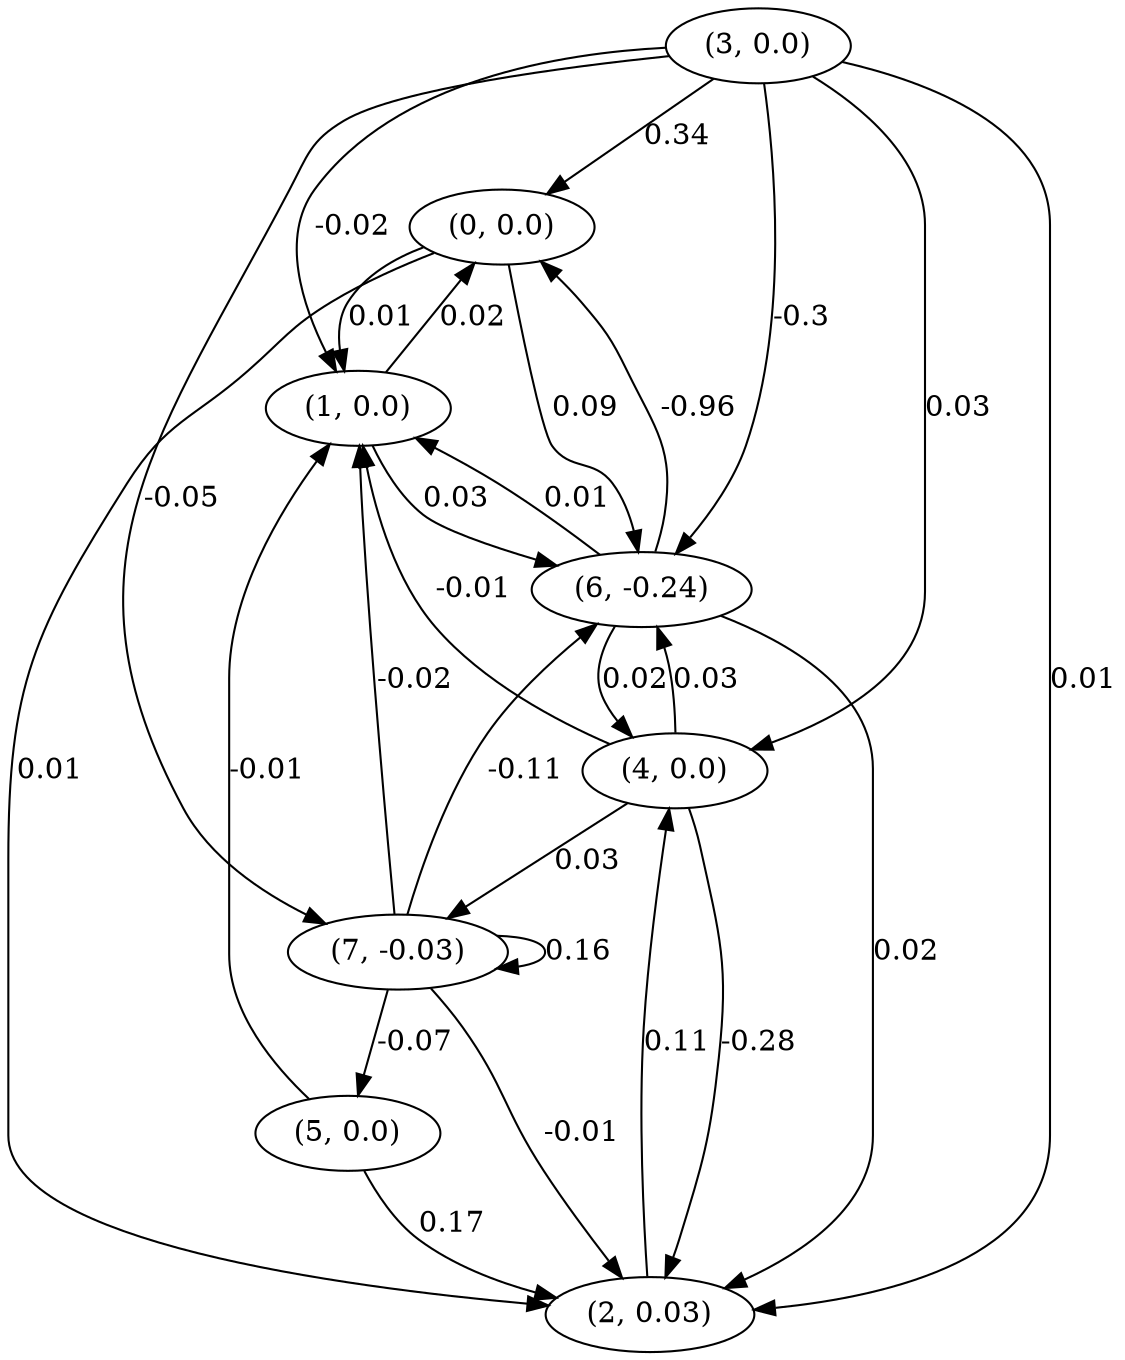 digraph {
    0 [ label = "(0, 0.0)" ]
    1 [ label = "(1, 0.0)" ]
    2 [ label = "(2, 0.03)" ]
    3 [ label = "(3, 0.0)" ]
    4 [ label = "(4, 0.0)" ]
    5 [ label = "(5, 0.0)" ]
    6 [ label = "(6, -0.24)" ]
    7 [ label = "(7, -0.03)" ]
    7 -> 7 [ label = "0.16" ]
    1 -> 0 [ label = "0.02" ]
    3 -> 0 [ label = "0.34" ]
    6 -> 0 [ label = "-0.96" ]
    0 -> 1 [ label = "0.01" ]
    3 -> 1 [ label = "-0.02" ]
    4 -> 1 [ label = "-0.01" ]
    5 -> 1 [ label = "-0.01" ]
    6 -> 1 [ label = "0.01" ]
    7 -> 1 [ label = "-0.02" ]
    0 -> 2 [ label = "0.01" ]
    3 -> 2 [ label = "0.01" ]
    4 -> 2 [ label = "-0.28" ]
    5 -> 2 [ label = "0.17" ]
    6 -> 2 [ label = "0.02" ]
    7 -> 2 [ label = "-0.01" ]
    2 -> 4 [ label = "0.11" ]
    3 -> 4 [ label = "0.03" ]
    6 -> 4 [ label = "0.02" ]
    7 -> 5 [ label = "-0.07" ]
    0 -> 6 [ label = "0.09" ]
    1 -> 6 [ label = "0.03" ]
    3 -> 6 [ label = "-0.3" ]
    4 -> 6 [ label = "0.03" ]
    7 -> 6 [ label = "-0.11" ]
    3 -> 7 [ label = "-0.05" ]
    4 -> 7 [ label = "0.03" ]
}

